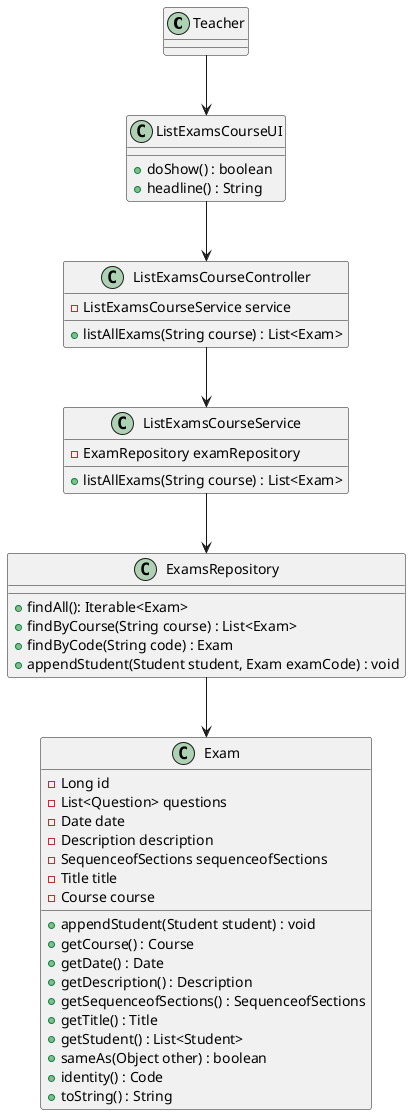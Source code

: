 @startuml
class Teacher {
}

class ExamsRepository {
    +findAll(): Iterable<Exam>
    +findByCourse(String course) : List<Exam>
    +findByCode(String code) : Exam
    +appendStudent(Student student, Exam examCode) : void
}

class ListExamsCourseUI {
    +doShow() : boolean
    +headline() : String
}

class ListExamsCourseController {
    -ListExamsCourseService service
    +listAllExams(String course) : List<Exam>
}

class ListExamsCourseService {
    -ExamRepository examRepository
    +listAllExams(String course) : List<Exam>
}

class Exam {
    - Long id
    - List<Question> questions
    - Date date
    - Description description
    - SequenceofSections sequenceofSections
    - Title title
    - Course course
    + appendStudent(Student student) : void
    + getCourse() : Course
    + getDate() : Date
    + getDescription() : Description
    + getSequenceofSections() : SequenceofSections
    + getTitle() : Title
    + getStudent() : List<Student>
    + sameAs(Object other) : boolean
    + identity() : Code
    + toString() : String
}

Teacher --> ListExamsCourseUI
ListExamsCourseUI --> ListExamsCourseController
ListExamsCourseController --> ListExamsCourseService
ListExamsCourseService --> ExamsRepository
ExamsRepository --> Exam
@enduml
